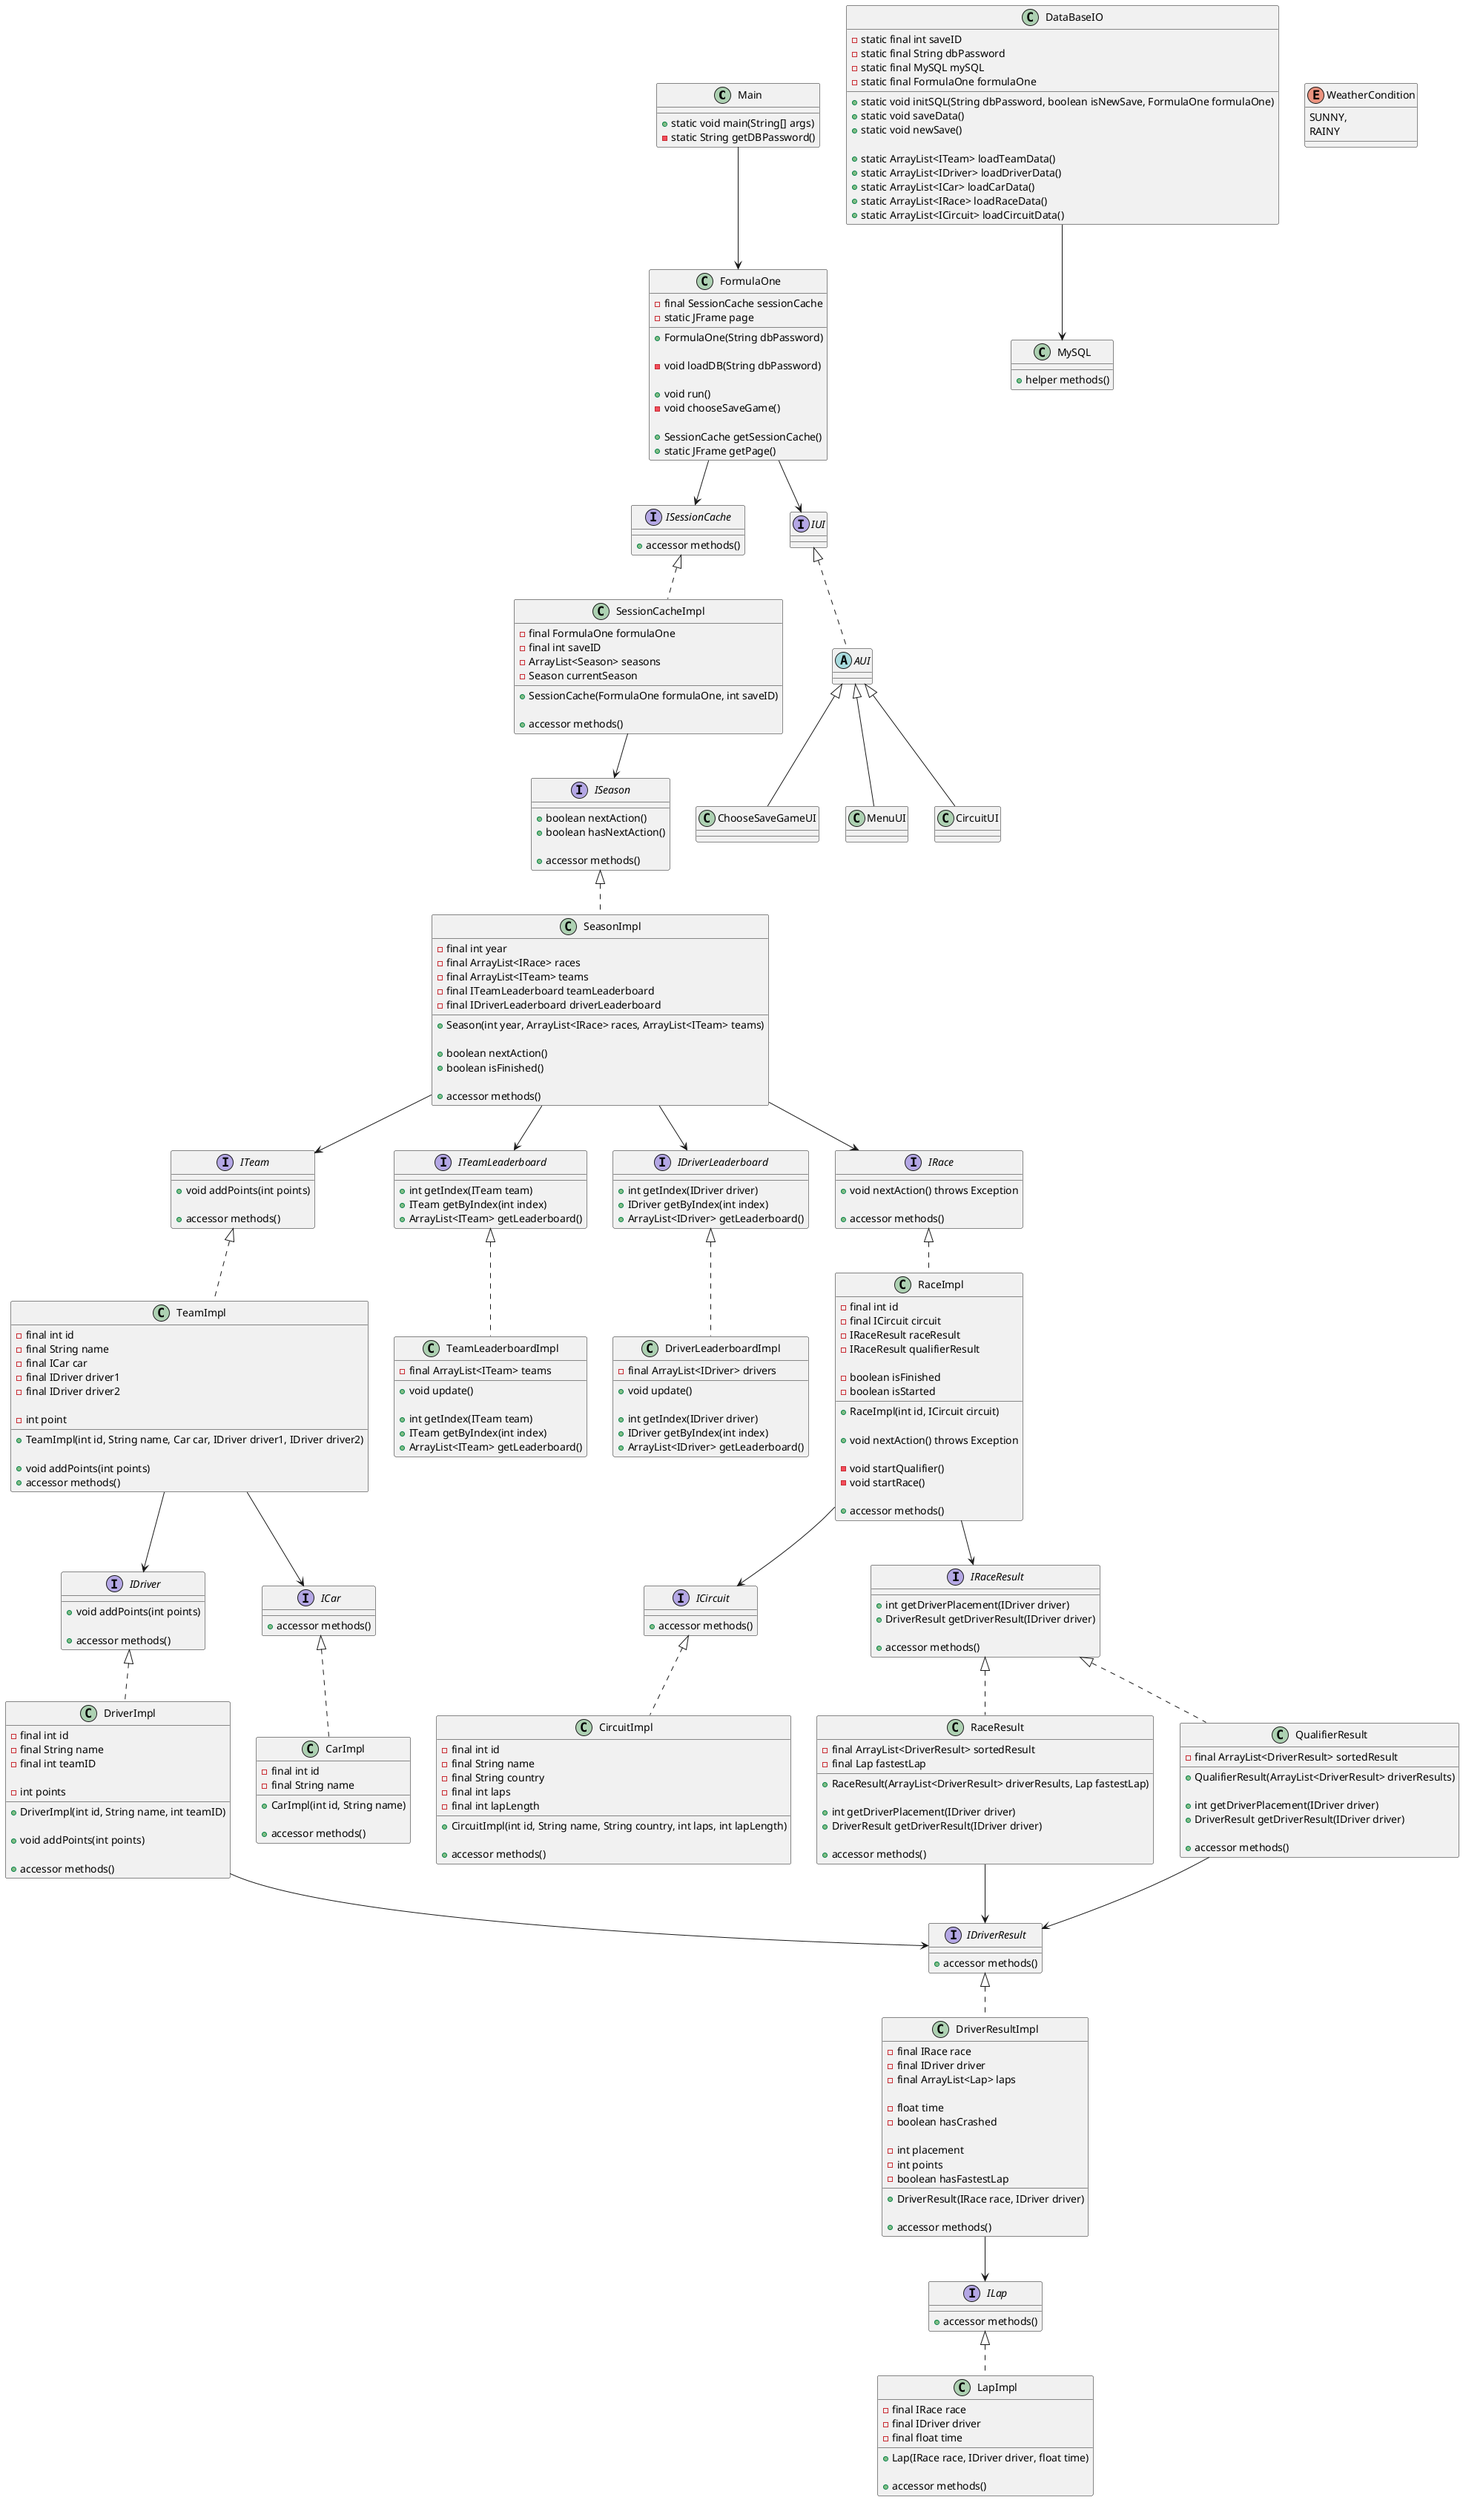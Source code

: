 @startuml

' ******************
' Classes
' ******************

class Main {
    + static void main(String[] args)
    - static String getDBPassword()
}

class FormulaOne {
    - final SessionCache sessionCache
    - static JFrame page

    + FormulaOne(String dbPassword)

    - void loadDB(String dbPassword)

    + void run()
    - void chooseSaveGame()

    + SessionCache getSessionCache()
    + static JFrame getPage()
}

class SessionCacheImpl implements ISessionCache {
    - final FormulaOne formulaOne
    - final int saveID
    - ArrayList<Season> seasons
    - Season currentSeason

    + SessionCache(FormulaOne formulaOne, int saveID)

    + accessor methods()
}

class SeasonImpl implements ISeason {
    - final int year
    - final ArrayList<IRace> races
    - final ArrayList<ITeam> teams
    - final ITeamLeaderboard teamLeaderboard
    - final IDriverLeaderboard driverLeaderboard

    + Season(int year, ArrayList<IRace> races, ArrayList<ITeam> teams)

    + boolean nextAction()
    + boolean isFinished()

    + accessor methods()
}

class TeamImpl implements ITeam {
    - final int id
    - final String name
    - final ICar car
    - final IDriver driver1
    - final IDriver driver2

    - int point

    + TeamImpl(int id, String name, Car car, IDriver driver1, IDriver driver2)

    + void addPoints(int points)
    + accessor methods()
}

class DriverImpl implements IDriver {
    ' TODO: TILFØJE ATTRIBUTES (Skal det være en klasse for sig selv?)
    - final int id
    - final String name
    - final int teamID

    - int points

    + DriverImpl(int id, String name, int teamID)

    + void addPoints(int points)

    + accessor methods()
}

class CarImpl implements ICar {
    ' TODO: TILFØJE ATTRIBUTES (Skal det være en klasse for sig selv?)
    - final int id
    - final String name

    + CarImpl(int id, String name)

    + accessor methods()
}

class CircuitImpl implements ICircuit {
    ' TODO: TILFØJE ATTRIBUTES (Skal det være en klasse for sig selv?)
    - final int id
    - final String name
    - final String country
    - final int laps
    - final int lapLength

    + CircuitImpl(int id, String name, String country, int laps, int lapLength)

    + accessor methods()
}

class TeamLeaderboardImpl implements ITeamLeaderboard {
    - final ArrayList<ITeam> teams

    + void update()

    + int getIndex(ITeam team)
    + ITeam getByIndex(int index)
    + ArrayList<ITeam> getLeaderboard()
}

class DriverLeaderboardImpl implements IDriverLeaderboard {
    - final ArrayList<IDriver> drivers

    + void update()

    + int getIndex(IDriver driver)
    + IDriver getByIndex(int index)
    + ArrayList<IDriver> getLeaderboard()
}

' ******************
' DataBase Classes
' ******************

class DataBaseIO {
    - static final int saveID
    - static final String dbPassword
    - static final MySQL mySQL
    - static final FormulaOne formulaOne

    + static void initSQL(String dbPassword, boolean isNewSave, FormulaOne formulaOne)
    + static void saveData()
    + static void newSave()

    + static ArrayList<ITeam> loadTeamData()
    + static ArrayList<IDriver> loadDriverData()
    + static ArrayList<ICar> loadCarData()
    + static ArrayList<IRace> loadRaceData()
    + static ArrayList<ICircuit> loadCircuitData()
}

class MySQL {
    + helper methods()
}

' ******************
' Race Classes
' ******************

class RaceImpl implements IRace {
    - final int id
    - final ICircuit circuit
    - IRaceResult raceResult
    - IRaceResult qualifierResult

    - boolean isFinished
    - boolean isStarted

    + RaceImpl(int id, ICircuit circuit)

    + void nextAction() throws Exception
    ' TODO: Hvilken exception skal smides? evt. lav en custom exception

    - void startQualifier()
    - void startRace()

    + accessor methods()
}

class RaceResult implements IRaceResult {
    - final ArrayList<DriverResult> sortedResult
    - final Lap fastestLap

    + RaceResult(ArrayList<DriverResult> driverResults, Lap fastestLap)
    ' TODO: Vi skal sorterer resultatet vi får ind her

    + int getDriverPlacement(IDriver driver)
    + DriverResult getDriverResult(IDriver driver)

    + accessor methods()
}

class QualifierResult implements IRaceResult {
    - final ArrayList<DriverResult> sortedResult

    + QualifierResult(ArrayList<DriverResult> driverResults)
    ' TODO: Vi skal sorterer resultatet vi får ind her

    + int getDriverPlacement(IDriver driver)
    + DriverResult getDriverResult(IDriver driver)

    + accessor methods()
}

class DriverResultImpl implements IDriverResult {
    - final IRace race
    - final IDriver driver
    - final ArrayList<Lap> laps

    - float time
    - boolean hasCrashed

    - int placement
    - int points
    - boolean hasFastestLap

    + DriverResult(IRace race, IDriver driver)

    + accessor methods()
}

class LapImpl implements ILap {
    - final IRace race
    - final IDriver driver
    - final float time

    + Lap(IRace race, IDriver driver, float time)

    + accessor methods()
}

' ******************
' UI Classes
' ******************

class ChooseSaveGameUI extends AUI {
    ' TODO: Når de laves
}

class MenuUI extends AUI {
    ' TODO: Når de laves
}

class CircuitUI extends AUI {
    ' TODO: Når de laves
}

' ******************
' Abstract Classes
' ******************

abstract class AUI implements IUI {
    ' TODO: Når de laves
}

' ******************
' Interfaces
' ******************

interface ITeam {
    + void addPoints(int points)

    + accessor methods()
}

interface IDriver {
    + void addPoints(int points)

    + accessor methods()
}

interface ICar {
    + accessor methods()
}

interface ISessionCache {
    + accessor methods()
}

interface ISeason {
    + boolean nextAction()
    + boolean hasNextAction()

    + accessor methods()
}

interface IRace {
    + void nextAction() throws Exception
    ' TODO: Hvilken exception skal smides? evt. lav en custom exception

    + accessor methods()
}

interface ICircuit {
    + accessor methods()
}

interface IRaceResult {
    + int getDriverPlacement(IDriver driver)
    + DriverResult getDriverResult(IDriver driver)

    + accessor methods()
}

interface IDriverResult {
    + accessor methods()
}

interface ILap {
    + accessor methods()
}

interface IDriverLeaderboard {
    + int getIndex(IDriver driver)
    + IDriver getByIndex(int index)
    + ArrayList<IDriver> getLeaderboard()
}

interface ITeamLeaderboard {
    + int getIndex(ITeam team)
    + ITeam getByIndex(int index)
    + ArrayList<ITeam> getLeaderboard()
}

interface IUI {
    ' TODO: Når de laves
}

' ******************
' Enums
' ******************

enum WeatherCondition {
    SUNNY,
    RAINY
}

' ******************
' Relations
' ******************

Main --> FormulaOne

FormulaOne --> ISessionCache
FormulaOne --> IUI

SessionCacheImpl --> ISeason

SeasonImpl --> ITeam
SeasonImpl --> IRace
SeasonImpl --> ITeamLeaderboard
SeasonImpl --> IDriverLeaderboard

RaceImpl --> ICircuit
RaceImpl --> IRaceResult

RaceResult --> IDriverResult
QualifierResult --> IDriverResult
DriverImpl --> IDriverResult

DriverResultImpl --> ILap

TeamImpl --> ICar
TeamImpl --> IDriver

DataBaseIO --> MySQL

@enduml